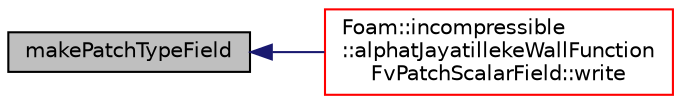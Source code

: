digraph "makePatchTypeField"
{
  bgcolor="transparent";
  edge [fontname="Helvetica",fontsize="10",labelfontname="Helvetica",labelfontsize="10"];
  node [fontname="Helvetica",fontsize="10",shape=record];
  rankdir="LR";
  Node1 [label="makePatchTypeField",height=0.2,width=0.4,color="black", fillcolor="grey75", style="filled", fontcolor="black"];
  Node1 -> Node2 [dir="back",color="midnightblue",fontsize="10",style="solid",fontname="Helvetica"];
  Node2 [label="Foam::incompressible\l::alphatJayatillekeWallFunction\lFvPatchScalarField::write",height=0.2,width=0.4,color="red",URL="$a32053.html#a293fdfec8bdfbd5c3913ab4c9f3454ff",tooltip="Write. "];
}
